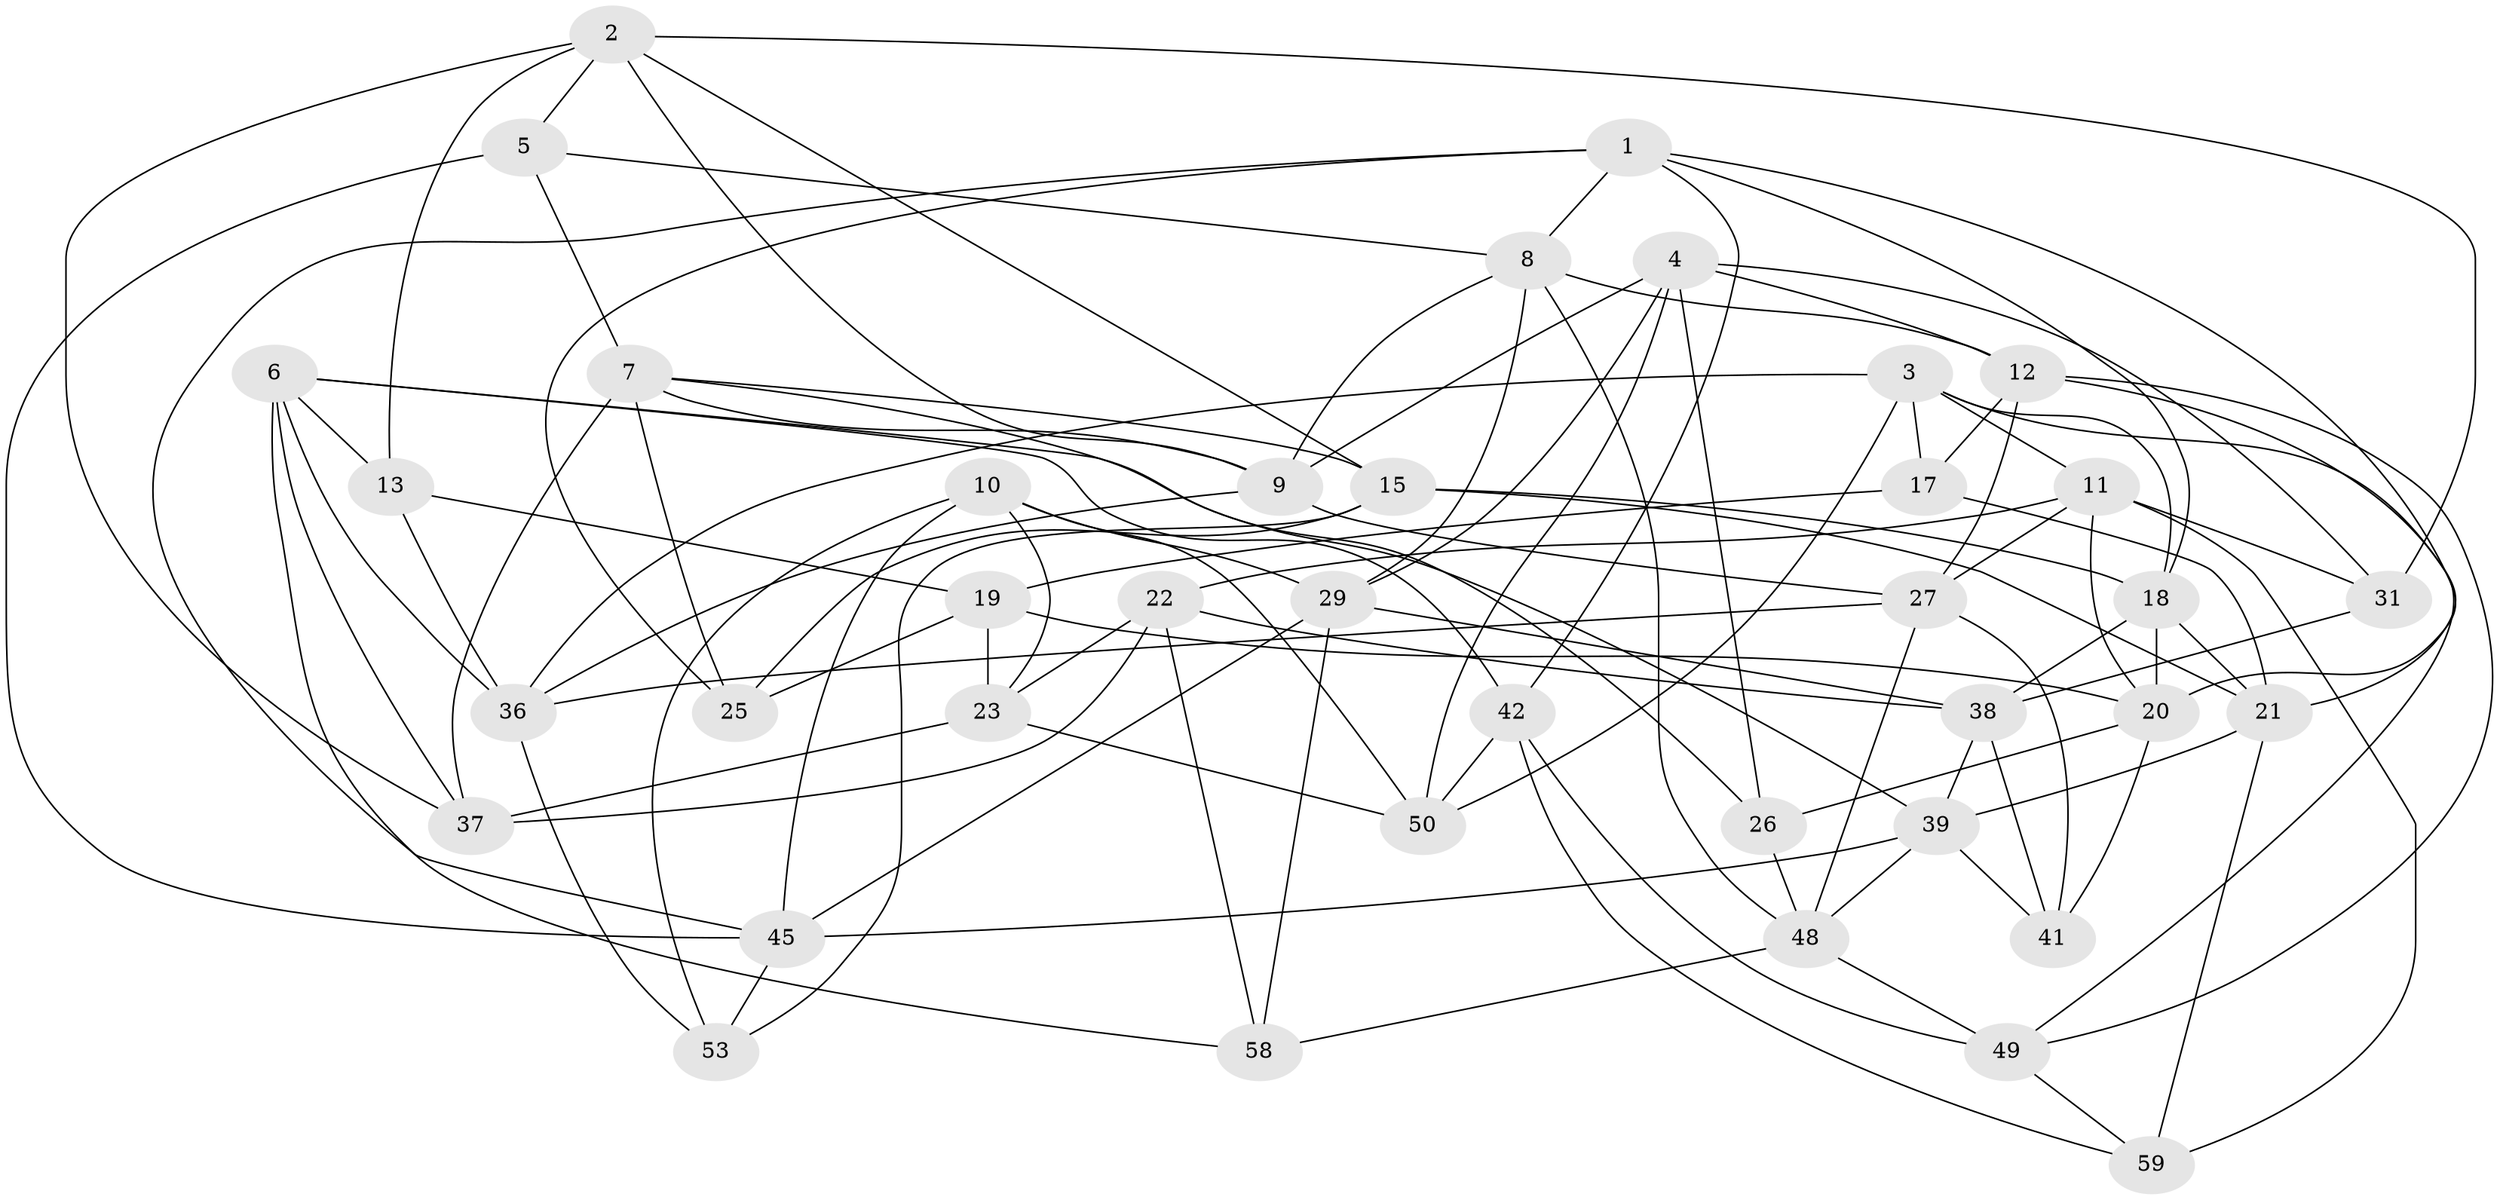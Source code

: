 // original degree distribution, {4: 1.0}
// Generated by graph-tools (version 1.1) at 2025/42/03/06/25 10:42:17]
// undirected, 39 vertices, 103 edges
graph export_dot {
graph [start="1"]
  node [color=gray90,style=filled];
  1 [super="+44"];
  2 [super="+62"];
  3 [super="+67"];
  4 [super="+51"];
  5;
  6 [super="+56"];
  7 [super="+30"];
  8 [super="+35"];
  9 [super="+14"];
  10 [super="+16"];
  11 [super="+47"];
  12 [super="+61"];
  13;
  15 [super="+32"];
  17;
  18 [super="+52"];
  19 [super="+40"];
  20 [super="+24"];
  21 [super="+60"];
  22 [super="+46"];
  23 [super="+34"];
  25;
  26;
  27 [super="+28"];
  29 [super="+33"];
  31;
  36 [super="+54"];
  37 [super="+43"];
  38 [super="+66"];
  39 [super="+68"];
  41;
  42 [super="+55"];
  45 [super="+57"];
  48 [super="+65"];
  49 [super="+64"];
  50 [super="+63"];
  53;
  58;
  59;
  1 -- 45;
  1 -- 18;
  1 -- 20;
  1 -- 8;
  1 -- 25;
  1 -- 42;
  2 -- 13;
  2 -- 15;
  2 -- 5;
  2 -- 31;
  2 -- 9;
  2 -- 37;
  3 -- 36;
  3 -- 17;
  3 -- 49;
  3 -- 11;
  3 -- 50;
  3 -- 18;
  4 -- 31;
  4 -- 12;
  4 -- 50;
  4 -- 26;
  4 -- 29;
  4 -- 9;
  5 -- 45;
  5 -- 7;
  5 -- 8;
  6 -- 39;
  6 -- 42;
  6 -- 58;
  6 -- 13;
  6 -- 36;
  6 -- 37;
  7 -- 25;
  7 -- 26;
  7 -- 9;
  7 -- 15;
  7 -- 37;
  8 -- 48;
  8 -- 9;
  8 -- 12;
  8 -- 29;
  9 -- 36;
  9 -- 27;
  10 -- 50 [weight=2];
  10 -- 29;
  10 -- 23;
  10 -- 53;
  10 -- 45;
  11 -- 20;
  11 -- 59;
  11 -- 27;
  11 -- 31;
  11 -- 22;
  12 -- 17;
  12 -- 49;
  12 -- 27;
  12 -- 21;
  13 -- 36;
  13 -- 19;
  15 -- 53;
  15 -- 21;
  15 -- 25;
  15 -- 18;
  17 -- 21;
  17 -- 19;
  18 -- 21;
  18 -- 20;
  18 -- 38;
  19 -- 20;
  19 -- 25;
  19 -- 23 [weight=2];
  20 -- 41;
  20 -- 26;
  21 -- 59;
  21 -- 39;
  22 -- 58;
  22 -- 23;
  22 -- 37 [weight=2];
  22 -- 38;
  23 -- 37;
  23 -- 50;
  26 -- 48;
  27 -- 48;
  27 -- 41;
  27 -- 36;
  29 -- 45;
  29 -- 58;
  29 -- 38;
  31 -- 38;
  36 -- 53;
  38 -- 39;
  38 -- 41;
  39 -- 41;
  39 -- 45;
  39 -- 48;
  42 -- 59;
  42 -- 49 [weight=2];
  42 -- 50;
  45 -- 53;
  48 -- 58;
  48 -- 49;
  49 -- 59;
}

